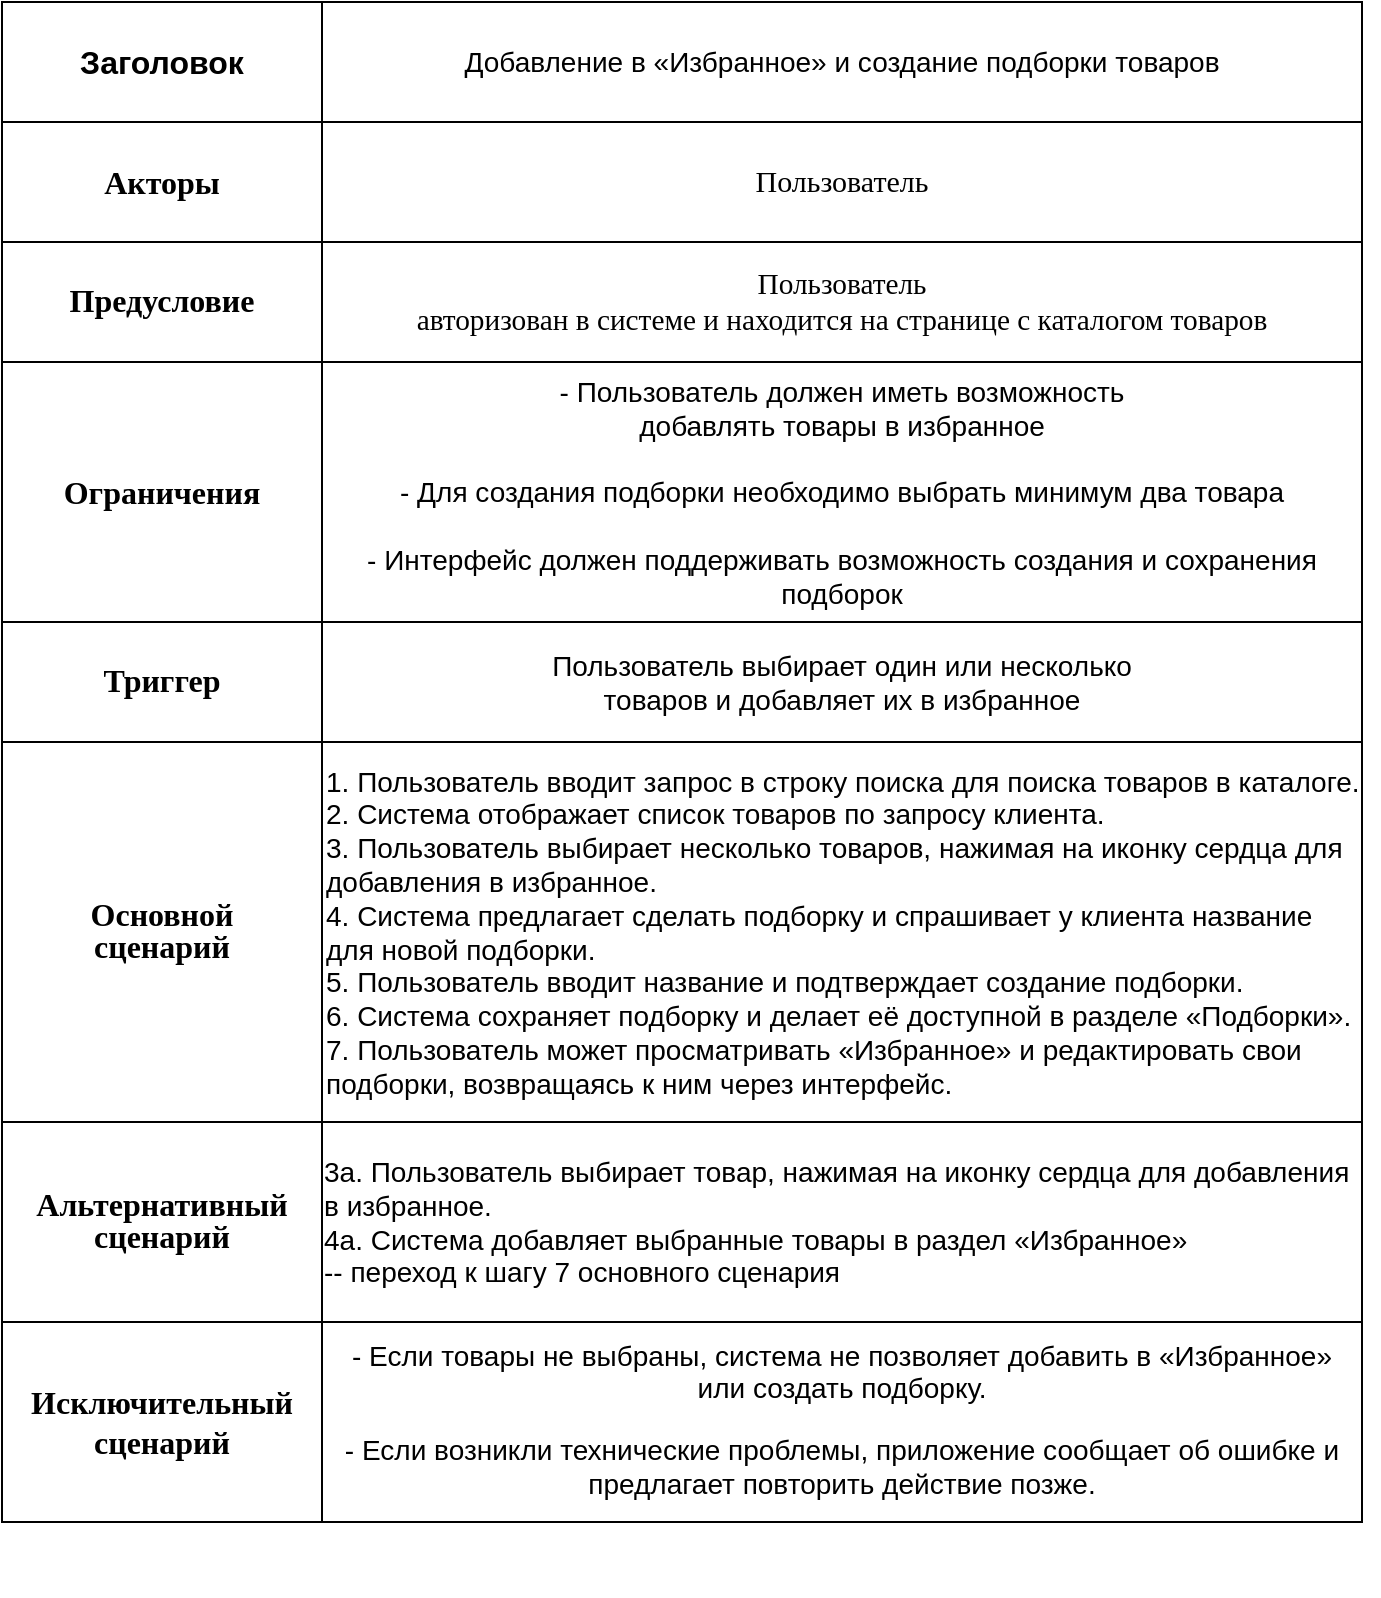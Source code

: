 <mxfile version="24.8.3">
  <diagram name="Страница — 1" id="dy2lkkQt0frxxp9szOi0">
    <mxGraphModel dx="1380" dy="747" grid="1" gridSize="10" guides="1" tooltips="1" connect="1" arrows="1" fold="1" page="1" pageScale="1" pageWidth="827" pageHeight="1169" math="0" shadow="0">
      <root>
        <mxCell id="0" />
        <mxCell id="1" parent="0" />
        <mxCell id="aGB4ZSq93EdSWD5OueNf-1" value="&lt;font style=&quot;font-size: 16px;&quot;&gt;&lt;b&gt;Заголовок&lt;/b&gt;&lt;/font&gt;" style="rounded=0;whiteSpace=wrap;html=1;" parent="1" vertex="1">
          <mxGeometry x="40" y="40" width="160" height="60" as="geometry" />
        </mxCell>
        <mxCell id="aGB4ZSq93EdSWD5OueNf-17" style="edgeStyle=orthogonalEdgeStyle;rounded=0;orthogonalLoop=1;jettySize=auto;html=1;exitX=1;exitY=0.5;exitDx=0;exitDy=0;" parent="1" source="aGB4ZSq93EdSWD5OueNf-2" edge="1">
          <mxGeometry relative="1" as="geometry">
            <mxPoint x="690" y="80" as="targetPoint" />
          </mxGeometry>
        </mxCell>
        <mxCell id="aGB4ZSq93EdSWD5OueNf-2" value="&lt;p style=&quot;font-size: 14px;&quot; class=&quot;MsoNormal&quot;&gt;&lt;span lang=&quot;EN-US&quot;&gt;Добавление в&amp;nbsp;&lt;/span&gt;&lt;span style=&quot;text-align: left; background-color: initial;&quot;&gt;«Избранное»&lt;/span&gt;&lt;span style=&quot;background-color: initial;&quot;&gt;&amp;nbsp;и создание подборки товаров&lt;/span&gt;&lt;/p&gt;" style="rounded=0;whiteSpace=wrap;html=1;" parent="1" vertex="1">
          <mxGeometry x="200" y="40" width="520" height="60" as="geometry" />
        </mxCell>
        <mxCell id="aGB4ZSq93EdSWD5OueNf-3" value="&lt;span style=&quot;font-family: Cambria, serif;&quot; lang=&quot;EN-US&quot;&gt;&lt;b style=&quot;&quot;&gt;&lt;font style=&quot;font-size: 16px;&quot;&gt;Акторы&lt;/font&gt;&lt;/b&gt;&lt;/span&gt;" style="rounded=0;whiteSpace=wrap;html=1;" parent="1" vertex="1">
          <mxGeometry x="40" y="100" width="160" height="60" as="geometry" />
        </mxCell>
        <mxCell id="aGB4ZSq93EdSWD5OueNf-4" value="&lt;p class=&quot;MsoNormal&quot;&gt;&lt;span style=&quot;font-size: 15px; line-height: 115%; font-family: Cambria, serif;&quot; lang=&quot;EN-US&quot;&gt;Пользователь&lt;/span&gt;&lt;br&gt;&lt;/p&gt;" style="rounded=0;whiteSpace=wrap;html=1;" parent="1" vertex="1">
          <mxGeometry x="200" y="100" width="520" height="60" as="geometry" />
        </mxCell>
        <mxCell id="aGB4ZSq93EdSWD5OueNf-5" value="&lt;span style=&quot;line-height: 115%; font-family: Cambria, serif;&quot; lang=&quot;EN-US&quot;&gt;&lt;b style=&quot;&quot;&gt;&lt;font style=&quot;font-size: 16px;&quot;&gt;Предусловие&lt;/font&gt;&lt;/b&gt;&lt;/span&gt;" style="rounded=0;whiteSpace=wrap;html=1;" parent="1" vertex="1">
          <mxGeometry x="40" y="160" width="160" height="60" as="geometry" />
        </mxCell>
        <mxCell id="aGB4ZSq93EdSWD5OueNf-6" value="&lt;span style=&quot;font-family: Cambria, serif;&quot; lang=&quot;EN-US&quot;&gt;&lt;b style=&quot;&quot;&gt;&lt;font style=&quot;font-size: 16px;&quot;&gt;Ограничения&lt;/font&gt;&lt;/b&gt;&lt;/span&gt;" style="rounded=0;whiteSpace=wrap;html=1;" parent="1" vertex="1">
          <mxGeometry x="40" y="220" width="160" height="130" as="geometry" />
        </mxCell>
        <mxCell id="aGB4ZSq93EdSWD5OueNf-7" value="&lt;span style=&quot;line-height: 115%; font-family: Cambria, serif;&quot; lang=&quot;EN-US&quot;&gt;&lt;b style=&quot;&quot;&gt;&lt;font style=&quot;font-size: 16px;&quot;&gt;Триггер&lt;/font&gt;&lt;/b&gt;&lt;/span&gt;" style="rounded=0;whiteSpace=wrap;html=1;" parent="1" vertex="1">
          <mxGeometry x="40" y="350" width="160" height="60" as="geometry" />
        </mxCell>
        <mxCell id="aGB4ZSq93EdSWD5OueNf-8" value="&lt;span style=&quot;line-height: 115%; font-family: Cambria, serif;&quot; lang=&quot;EN-US&quot;&gt;&lt;b style=&quot;&quot;&gt;&lt;font style=&quot;font-size: 16px;&quot;&gt;Основной&lt;br/&gt;сценарий&lt;/font&gt;&lt;/b&gt;&lt;/span&gt;" style="rounded=0;whiteSpace=wrap;html=1;" parent="1" vertex="1">
          <mxGeometry x="40" y="410" width="160" height="190" as="geometry" />
        </mxCell>
        <mxCell id="aGB4ZSq93EdSWD5OueNf-9" value="&lt;span style=&quot;line-height: 115%; font-family: Cambria, serif;&quot; lang=&quot;EN-US&quot;&gt;&lt;b style=&quot;&quot;&gt;&lt;font style=&quot;font-size: 16px;&quot;&gt;Альтернативный&lt;br/&gt;сценарий&lt;/font&gt;&lt;/b&gt;&lt;/span&gt;" style="rounded=0;whiteSpace=wrap;html=1;" parent="1" vertex="1">
          <mxGeometry x="40" y="600" width="160" height="100" as="geometry" />
        </mxCell>
        <mxCell id="aGB4ZSq93EdSWD5OueNf-10" value="&lt;span style=&quot;font-size: 16px; font-family: Cambria, serif;&quot; lang=&quot;EN-US&quot;&gt;&lt;b&gt;Исключительный&lt;br&gt;сценарий&lt;/b&gt;&lt;/span&gt;" style="rounded=0;whiteSpace=wrap;html=1;" parent="1" vertex="1">
          <mxGeometry x="40" y="700" width="160" height="100" as="geometry" />
        </mxCell>
        <mxCell id="aGB4ZSq93EdSWD5OueNf-11" value="&lt;p class=&quot;MsoNormal&quot;&gt;&lt;span style=&quot;font-size:11.0pt;line-height:&lt;br/&gt;115%;font-family:&amp;quot;Cambria&amp;quot;,serif;mso-ascii-theme-font:minor-latin;mso-fareast-font-family:&lt;br/&gt;&amp;quot;MS Mincho&amp;quot;;mso-fareast-theme-font:minor-fareast;mso-hansi-theme-font:minor-latin;&lt;br/&gt;mso-bidi-font-family:&amp;quot;Times New Roman&amp;quot;;mso-bidi-theme-font:minor-bidi;&lt;br/&gt;mso-ansi-language:EN-US;mso-fareast-language:EN-US;mso-bidi-language:AR-SA&quot; lang=&quot;EN-US&quot;&gt;Пользователь&lt;br/&gt;авторизован в системе и находится на странице с каталогом товаров&lt;/span&gt;&lt;br&gt;&lt;/p&gt;" style="rounded=0;whiteSpace=wrap;html=1;" parent="1" vertex="1">
          <mxGeometry x="200" y="160" width="520" height="60" as="geometry" />
        </mxCell>
        <mxCell id="aGB4ZSq93EdSWD5OueNf-12" value="&lt;p style=&quot;font-size: 14px;&quot; class=&quot;MsoNormal&quot;&gt;&lt;span lang=&quot;EN-US&quot;&gt;- Пользователь должен иметь возможность&lt;br&gt;добавлять товары в избранное&lt;br&gt;&lt;br&gt;- Для создания подборки необходимо выбрать минимум два товара&lt;br&gt;&lt;br&gt;- Интерфейс должен поддерживать возможность создания и сохранения подборок&lt;/span&gt;&lt;/p&gt;" style="rounded=0;whiteSpace=wrap;html=1;" parent="1" vertex="1">
          <mxGeometry x="200" y="220" width="520" height="130" as="geometry" />
        </mxCell>
        <mxCell id="aGB4ZSq93EdSWD5OueNf-13" value="&lt;p style=&quot;font-size: 14px;&quot; class=&quot;MsoNormal&quot;&gt;&lt;span lang=&quot;EN-US&quot;&gt;Пользователь выбирает один или несколько&lt;br&gt;товаров и добавляет их в избранное&lt;/span&gt;&lt;/p&gt;" style="rounded=0;whiteSpace=wrap;html=1;" parent="1" vertex="1">
          <mxGeometry x="200" y="350" width="520" height="60" as="geometry" />
        </mxCell>
        <mxCell id="aGB4ZSq93EdSWD5OueNf-14" value="&lt;p style=&quot;font-size: 14px; margin-top: 0px; margin-bottom: 0px;&quot; class=&quot;MsoNormal&quot;&gt;&lt;font style=&quot;font-size: 14px;&quot;&gt;1. Пользователь вводит запрос в строку поиска для поиска товаров в каталоге.&lt;/font&gt;&lt;/p&gt;&lt;p style=&quot;font-size: 14px; margin-top: 0px; margin-bottom: 0px;&quot; class=&quot;MsoNormal&quot;&gt;&lt;span style=&quot;background-color: initial;&quot;&gt;&lt;font style=&quot;font-size: 14px;&quot;&gt;2. Система отображает список товаров по запросу клиента.&lt;/font&gt;&lt;/span&gt;&lt;/p&gt;&lt;p style=&quot;font-size: 14px; margin-top: 0px; padding-bottom: 0px; padding-left: 0px; margin-bottom: 0px;&quot; class=&quot;MsoNormal&quot;&gt;&lt;font style=&quot;font-size: 14px;&quot;&gt;3.&amp;nbsp;&lt;span style=&quot;background-color: initial;&quot;&gt;Пользователь в&lt;/span&gt;&lt;span style=&quot;background-color: initial;&quot;&gt;ыбирает несколько товаров, нажимая на иконку сердца для добавления в избранное.&lt;/span&gt;&lt;/font&gt;&lt;/p&gt;&lt;p style=&quot;font-size: 14px; margin-top: 0px; margin-bottom: 0px;&quot; class=&quot;MsoNormal&quot;&gt;&lt;span style=&quot;background-color: initial;&quot;&gt;&lt;font style=&quot;font-size: 14px;&quot;&gt;4. Система предлагает сделать подборку и спрашивает у клиента название для новой подборки.&lt;/font&gt;&lt;/span&gt;&lt;/p&gt;&lt;p style=&quot;font-size: 14px; margin-top: 0px; margin-bottom: 0px;&quot; class=&quot;MsoNormal&quot;&gt;&lt;span style=&quot;background-color: initial;&quot;&gt;&lt;font style=&quot;font-size: 14px;&quot;&gt;5. Пользователь вводит название и подтверждает создание подборки.&lt;/font&gt;&lt;/span&gt;&lt;/p&gt;&lt;div style=&quot;font-size: 14px; margin-right: 0px; padding-bottom: 0px;&quot;&gt;&lt;font style=&quot;font-size: 14px;&quot;&gt;6. Система сохраняет подборку и делает её доступной в разделе «Подборки».&lt;/font&gt;&lt;/div&gt;&lt;div style=&quot;font-size: 14px;&quot;&gt;&lt;font style=&quot;font-size: 14px;&quot;&gt;&lt;span style=&quot;background-color: initial;&quot;&gt;7. Пользователь может просматривать&amp;nbsp;&lt;/span&gt;&lt;span style=&quot;background-color: initial;&quot;&gt;«Избранное»&amp;nbsp;&lt;/span&gt;&lt;span style=&quot;background-color: initial;&quot;&gt;и редактировать свои подборки, возвращаясь к ним через интерфейс.&lt;/span&gt;&lt;/font&gt;&lt;br&gt;&lt;/div&gt;" style="rounded=0;whiteSpace=wrap;html=1;strokeColor=default;align=left;verticalAlign=middle;fontFamily=Helvetica;fontSize=12;fontColor=default;fillColor=default;" parent="1" vertex="1">
          <mxGeometry x="200" y="410" width="520" height="190" as="geometry" />
        </mxCell>
        <mxCell id="aGB4ZSq93EdSWD5OueNf-15" value="&lt;div style=&quot;font-size: 14px;&quot;&gt;&lt;div style=&quot;text-align: left;&quot;&gt;&lt;span style=&quot;background-color: initial;&quot;&gt;3a. Пользователь выбирает товар, нажимая на иконку сердца для добавления в&amp;nbsp;&lt;/span&gt;&lt;span style=&quot;background-color: initial; text-align: center;&quot;&gt;избранное.&lt;/span&gt;&lt;/div&gt;&lt;span style=&quot;background-color: initial;&quot;&gt;&lt;font style=&quot;font-size: 14px;&quot;&gt;&lt;div style=&quot;text-align: left;&quot;&gt;&lt;span style=&quot;background-color: initial;&quot;&gt;4a. Система добавляет выбранные товары в раздел «Избранное»&lt;/span&gt;&lt;/div&gt;&lt;/font&gt;&lt;/span&gt;&lt;/div&gt;&lt;div style=&quot;text-align: left; font-size: 14px;&quot;&gt;&lt;font style=&quot;font-size: 14px;&quot;&gt;-- переход к шагу 7 основного сценария&lt;/font&gt;&lt;/div&gt;" style="rounded=0;whiteSpace=wrap;html=1;" parent="1" vertex="1">
          <mxGeometry x="200" y="600" width="520" height="100" as="geometry" />
        </mxCell>
        <mxCell id="aGB4ZSq93EdSWD5OueNf-18" value="&lt;p style=&quot;font-size: 14px;&quot; class=&quot;MsoNormal&quot;&gt;&lt;span style=&quot;background-color: initial;&quot;&gt;&lt;br&gt;&lt;/span&gt;&lt;/p&gt;&lt;p style=&quot;font-size: 14px;&quot; class=&quot;MsoNormal&quot;&gt;&lt;span style=&quot;background-color: initial;&quot;&gt;- Если товары не выбраны, система не&amp;nbsp;&lt;/span&gt;&lt;span style=&quot;background-color: initial;&quot;&gt;позволяет добавить в&amp;nbsp;&lt;/span&gt;&lt;span style=&quot;text-align: left; background-color: initial;&quot;&gt;«Избранное» или&amp;nbsp;&lt;/span&gt;&lt;span style=&quot;background-color: initial;&quot;&gt;создать подборку.&lt;/span&gt;&lt;/p&gt;&lt;p style=&quot;font-size: 14px;&quot; class=&quot;MsoNormal&quot;&gt;&lt;span style=&quot;background-color: initial;&quot;&gt;- Если возникли технические проблемы, приложение сообщает об ошибке и предлагает повторить действие позже.&lt;/span&gt;&lt;/p&gt;&lt;font style=&quot;font-size: 14px;&quot;&gt;&lt;br&gt;&lt;br&gt;&lt;/font&gt;" style="rounded=0;whiteSpace=wrap;html=1;" parent="1" vertex="1">
          <mxGeometry x="200" y="700" width="520" height="100" as="geometry" />
        </mxCell>
      </root>
    </mxGraphModel>
  </diagram>
</mxfile>
